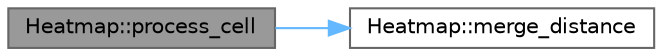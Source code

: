 digraph "Heatmap::process_cell"
{
 // LATEX_PDF_SIZE
  bgcolor="transparent";
  edge [fontname=Helvetica,fontsize=10,labelfontname=Helvetica,labelfontsize=10];
  node [fontname=Helvetica,fontsize=10,shape=box,height=0.2,width=0.4];
  rankdir="LR";
  Node1 [label="Heatmap::process_cell",height=0.2,width=0.4,color="gray40", fillcolor="grey60", style="filled", fontcolor="black",tooltip=" "];
  Node1 -> Node2 [color="steelblue1",style="solid"];
  Node2 [label="Heatmap::merge_distance",height=0.2,width=0.4,color="grey40", fillcolor="white", style="filled",URL="$class_heatmap.html#a8ec30e79835c0548da2b5847b29e8f62",tooltip=" "];
}
